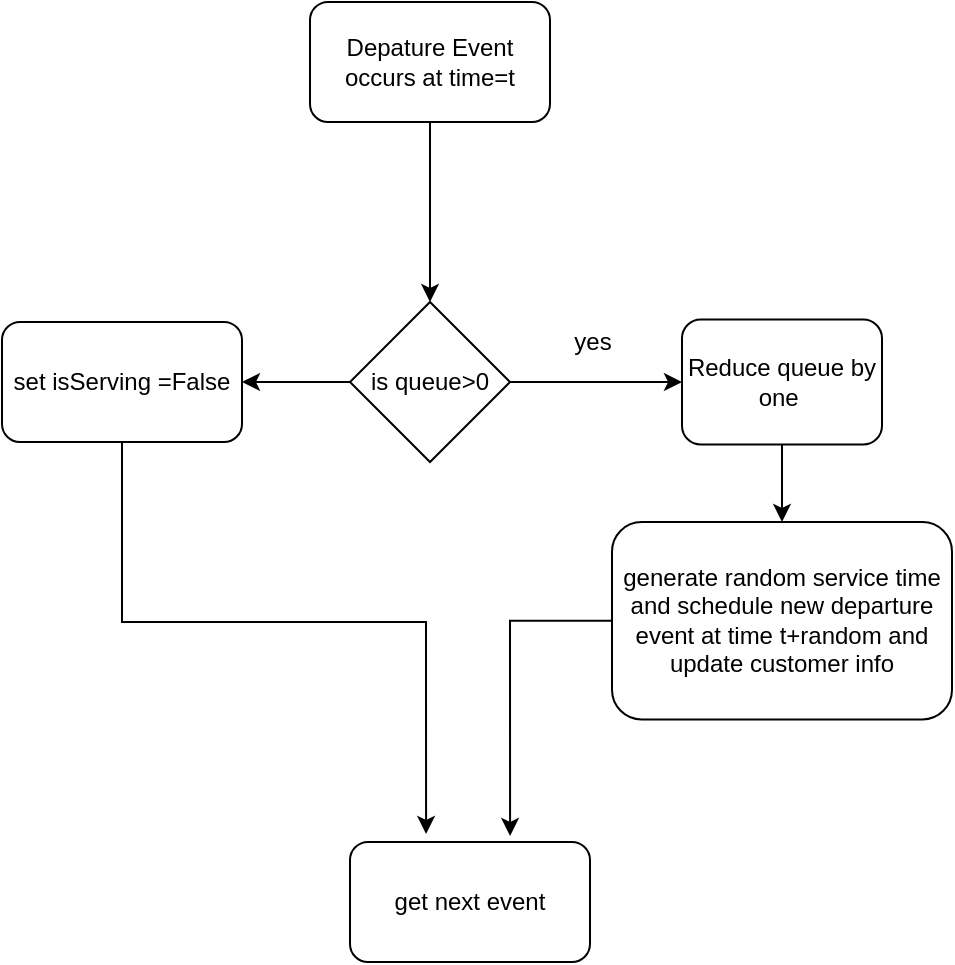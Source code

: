 <mxfile version="12.9.14" type="device"><diagram id="C5RBs43oDa-KdzZeNtuy" name="Page-1"><mxGraphModel dx="782" dy="738" grid="1" gridSize="10" guides="1" tooltips="1" connect="1" arrows="1" fold="1" page="1" pageScale="1" pageWidth="827" pageHeight="1169" math="0" shadow="0"><root><mxCell id="WIyWlLk6GJQsqaUBKTNV-0"/><mxCell id="WIyWlLk6GJQsqaUBKTNV-1" parent="WIyWlLk6GJQsqaUBKTNV-0"/><mxCell id="xDZz-5YknIlG6urk5oya-2" value="" style="edgeStyle=orthogonalEdgeStyle;rounded=0;orthogonalLoop=1;jettySize=auto;html=1;entryX=0.5;entryY=0;entryDx=0;entryDy=0;" edge="1" parent="WIyWlLk6GJQsqaUBKTNV-1" source="xDZz-5YknIlG6urk5oya-0" target="xDZz-5YknIlG6urk5oya-3"><mxGeometry relative="1" as="geometry"><mxPoint x="414" y="200" as="targetPoint"/></mxGeometry></mxCell><mxCell id="xDZz-5YknIlG6urk5oya-0" value="Depature Event occurs at time=t" style="rounded=1;whiteSpace=wrap;html=1;" vertex="1" parent="WIyWlLk6GJQsqaUBKTNV-1"><mxGeometry x="354" y="60" width="120" height="60" as="geometry"/></mxCell><mxCell id="xDZz-5YknIlG6urk5oya-5" value="" style="edgeStyle=orthogonalEdgeStyle;rounded=0;orthogonalLoop=1;jettySize=auto;html=1;entryX=0;entryY=0.5;entryDx=0;entryDy=0;" edge="1" parent="WIyWlLk6GJQsqaUBKTNV-1" source="xDZz-5YknIlG6urk5oya-3" target="xDZz-5YknIlG6urk5oya-6"><mxGeometry relative="1" as="geometry"><mxPoint x="534" y="250" as="targetPoint"/></mxGeometry></mxCell><mxCell id="xDZz-5YknIlG6urk5oya-13" value="" style="edgeStyle=orthogonalEdgeStyle;rounded=0;orthogonalLoop=1;jettySize=auto;html=1;entryX=1;entryY=0.5;entryDx=0;entryDy=0;" edge="1" parent="WIyWlLk6GJQsqaUBKTNV-1" source="xDZz-5YknIlG6urk5oya-3" target="xDZz-5YknIlG6urk5oya-14"><mxGeometry relative="1" as="geometry"><mxPoint x="294" y="250" as="targetPoint"/></mxGeometry></mxCell><mxCell id="xDZz-5YknIlG6urk5oya-3" value="is queue&amp;gt;0" style="rhombus;whiteSpace=wrap;html=1;" vertex="1" parent="WIyWlLk6GJQsqaUBKTNV-1"><mxGeometry x="374" y="210" width="80" height="80" as="geometry"/></mxCell><mxCell id="xDZz-5YknIlG6urk5oya-11" value="" style="edgeStyle=orthogonalEdgeStyle;rounded=0;orthogonalLoop=1;jettySize=auto;html=1;" edge="1" parent="WIyWlLk6GJQsqaUBKTNV-1" source="xDZz-5YknIlG6urk5oya-6" target="xDZz-5YknIlG6urk5oya-10"><mxGeometry relative="1" as="geometry"/></mxCell><mxCell id="xDZz-5YknIlG6urk5oya-6" value="Reduce queue by one&amp;nbsp;" style="rounded=1;whiteSpace=wrap;html=1;" vertex="1" parent="WIyWlLk6GJQsqaUBKTNV-1"><mxGeometry x="540" y="218.75" width="100" height="62.5" as="geometry"/></mxCell><mxCell id="xDZz-5YknIlG6urk5oya-17" value="" style="edgeStyle=orthogonalEdgeStyle;rounded=0;orthogonalLoop=1;jettySize=auto;html=1;entryX=0.667;entryY=-0.05;entryDx=0;entryDy=0;entryPerimeter=0;" edge="1" parent="WIyWlLk6GJQsqaUBKTNV-1" source="xDZz-5YknIlG6urk5oya-10" target="xDZz-5YknIlG6urk5oya-15"><mxGeometry relative="1" as="geometry"><mxPoint x="425" y="369.375" as="targetPoint"/></mxGeometry></mxCell><mxCell id="xDZz-5YknIlG6urk5oya-10" value="generate random service time and schedule new departure event at time t+random and update customer info" style="rounded=1;whiteSpace=wrap;html=1;" vertex="1" parent="WIyWlLk6GJQsqaUBKTNV-1"><mxGeometry x="505" y="320" width="170" height="98.75" as="geometry"/></mxCell><mxCell id="xDZz-5YknIlG6urk5oya-7" value="yes" style="text;html=1;align=center;verticalAlign=middle;resizable=0;points=[];autosize=1;" vertex="1" parent="WIyWlLk6GJQsqaUBKTNV-1"><mxGeometry x="480" y="220" width="30" height="20" as="geometry"/></mxCell><mxCell id="xDZz-5YknIlG6urk5oya-19" value="" style="edgeStyle=orthogonalEdgeStyle;rounded=0;orthogonalLoop=1;jettySize=auto;html=1;entryX=0.317;entryY=-0.067;entryDx=0;entryDy=0;entryPerimeter=0;" edge="1" parent="WIyWlLk6GJQsqaUBKTNV-1" source="xDZz-5YknIlG6urk5oya-14" target="xDZz-5YknIlG6urk5oya-15"><mxGeometry relative="1" as="geometry"><mxPoint x="410" y="370" as="targetPoint"/><Array as="points"><mxPoint x="260" y="370"/><mxPoint x="412" y="370"/></Array></mxGeometry></mxCell><mxCell id="xDZz-5YknIlG6urk5oya-14" value="set isServing =False" style="rounded=1;whiteSpace=wrap;html=1;" vertex="1" parent="WIyWlLk6GJQsqaUBKTNV-1"><mxGeometry x="200" y="220" width="120" height="60" as="geometry"/></mxCell><mxCell id="xDZz-5YknIlG6urk5oya-15" value="get next event" style="rounded=1;whiteSpace=wrap;html=1;" vertex="1" parent="WIyWlLk6GJQsqaUBKTNV-1"><mxGeometry x="374" y="480" width="120" height="60" as="geometry"/></mxCell></root></mxGraphModel></diagram></mxfile>